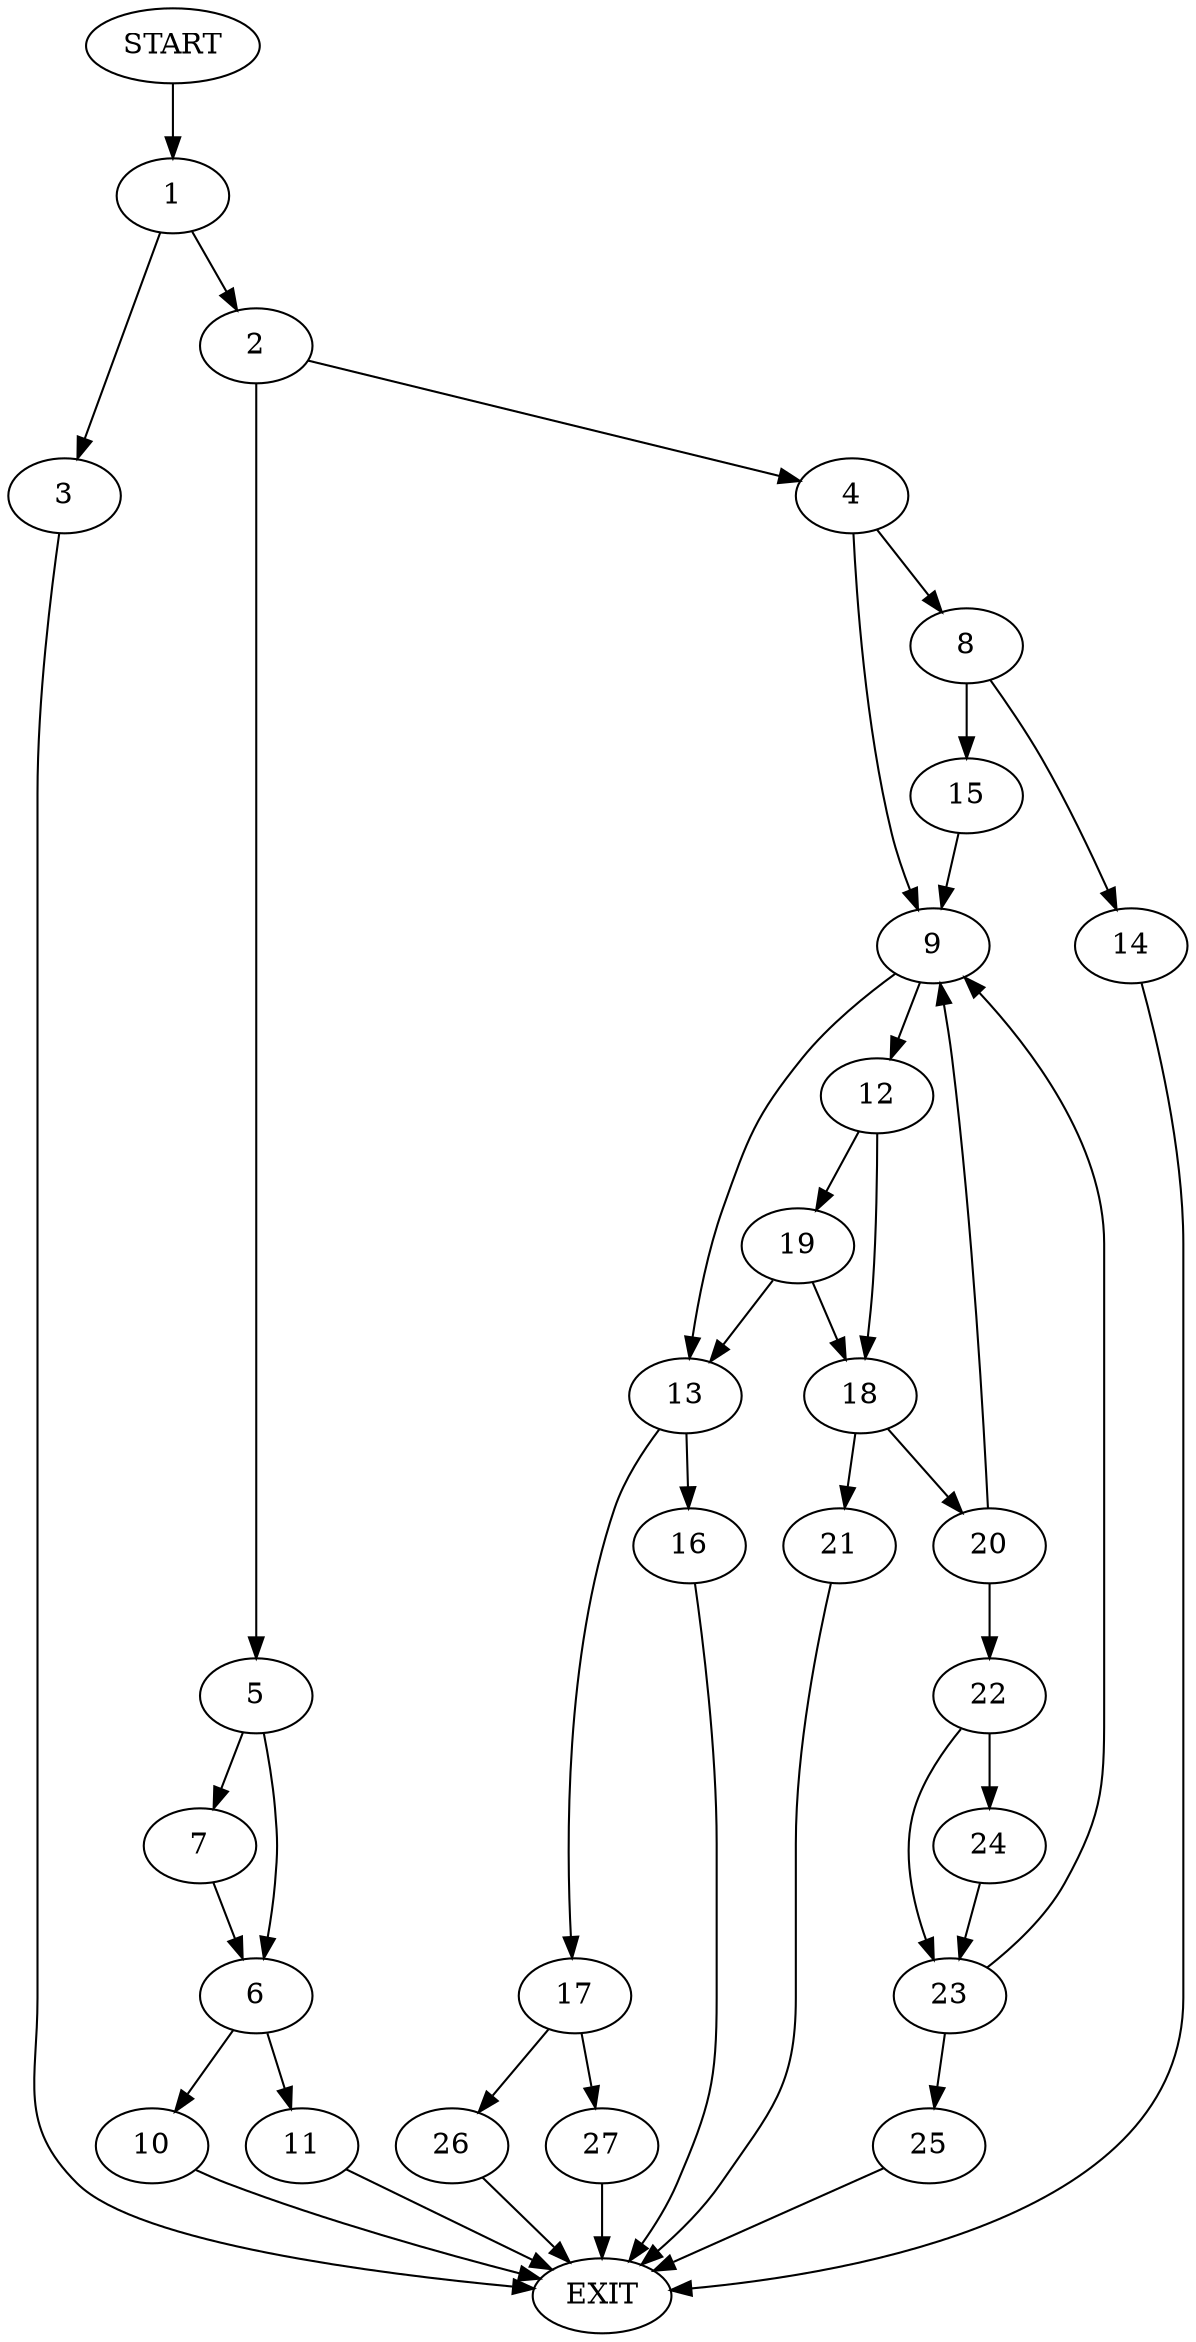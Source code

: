digraph {
0 [label="START"]
28 [label="EXIT"]
0 -> 1
1 -> 2
1 -> 3
3 -> 28
2 -> 4
2 -> 5
5 -> 6
5 -> 7
4 -> 8
4 -> 9
6 -> 10
6 -> 11
7 -> 6
10 -> 28
11 -> 28
9 -> 12
9 -> 13
8 -> 14
8 -> 15
14 -> 28
15 -> 9
13 -> 16
13 -> 17
12 -> 18
12 -> 19
18 -> 20
18 -> 21
19 -> 18
19 -> 13
20 -> 22
20 -> 9
21 -> 28
22 -> 23
22 -> 24
24 -> 23
23 -> 25
23 -> 9
25 -> 28
16 -> 28
17 -> 26
17 -> 27
27 -> 28
26 -> 28
}
